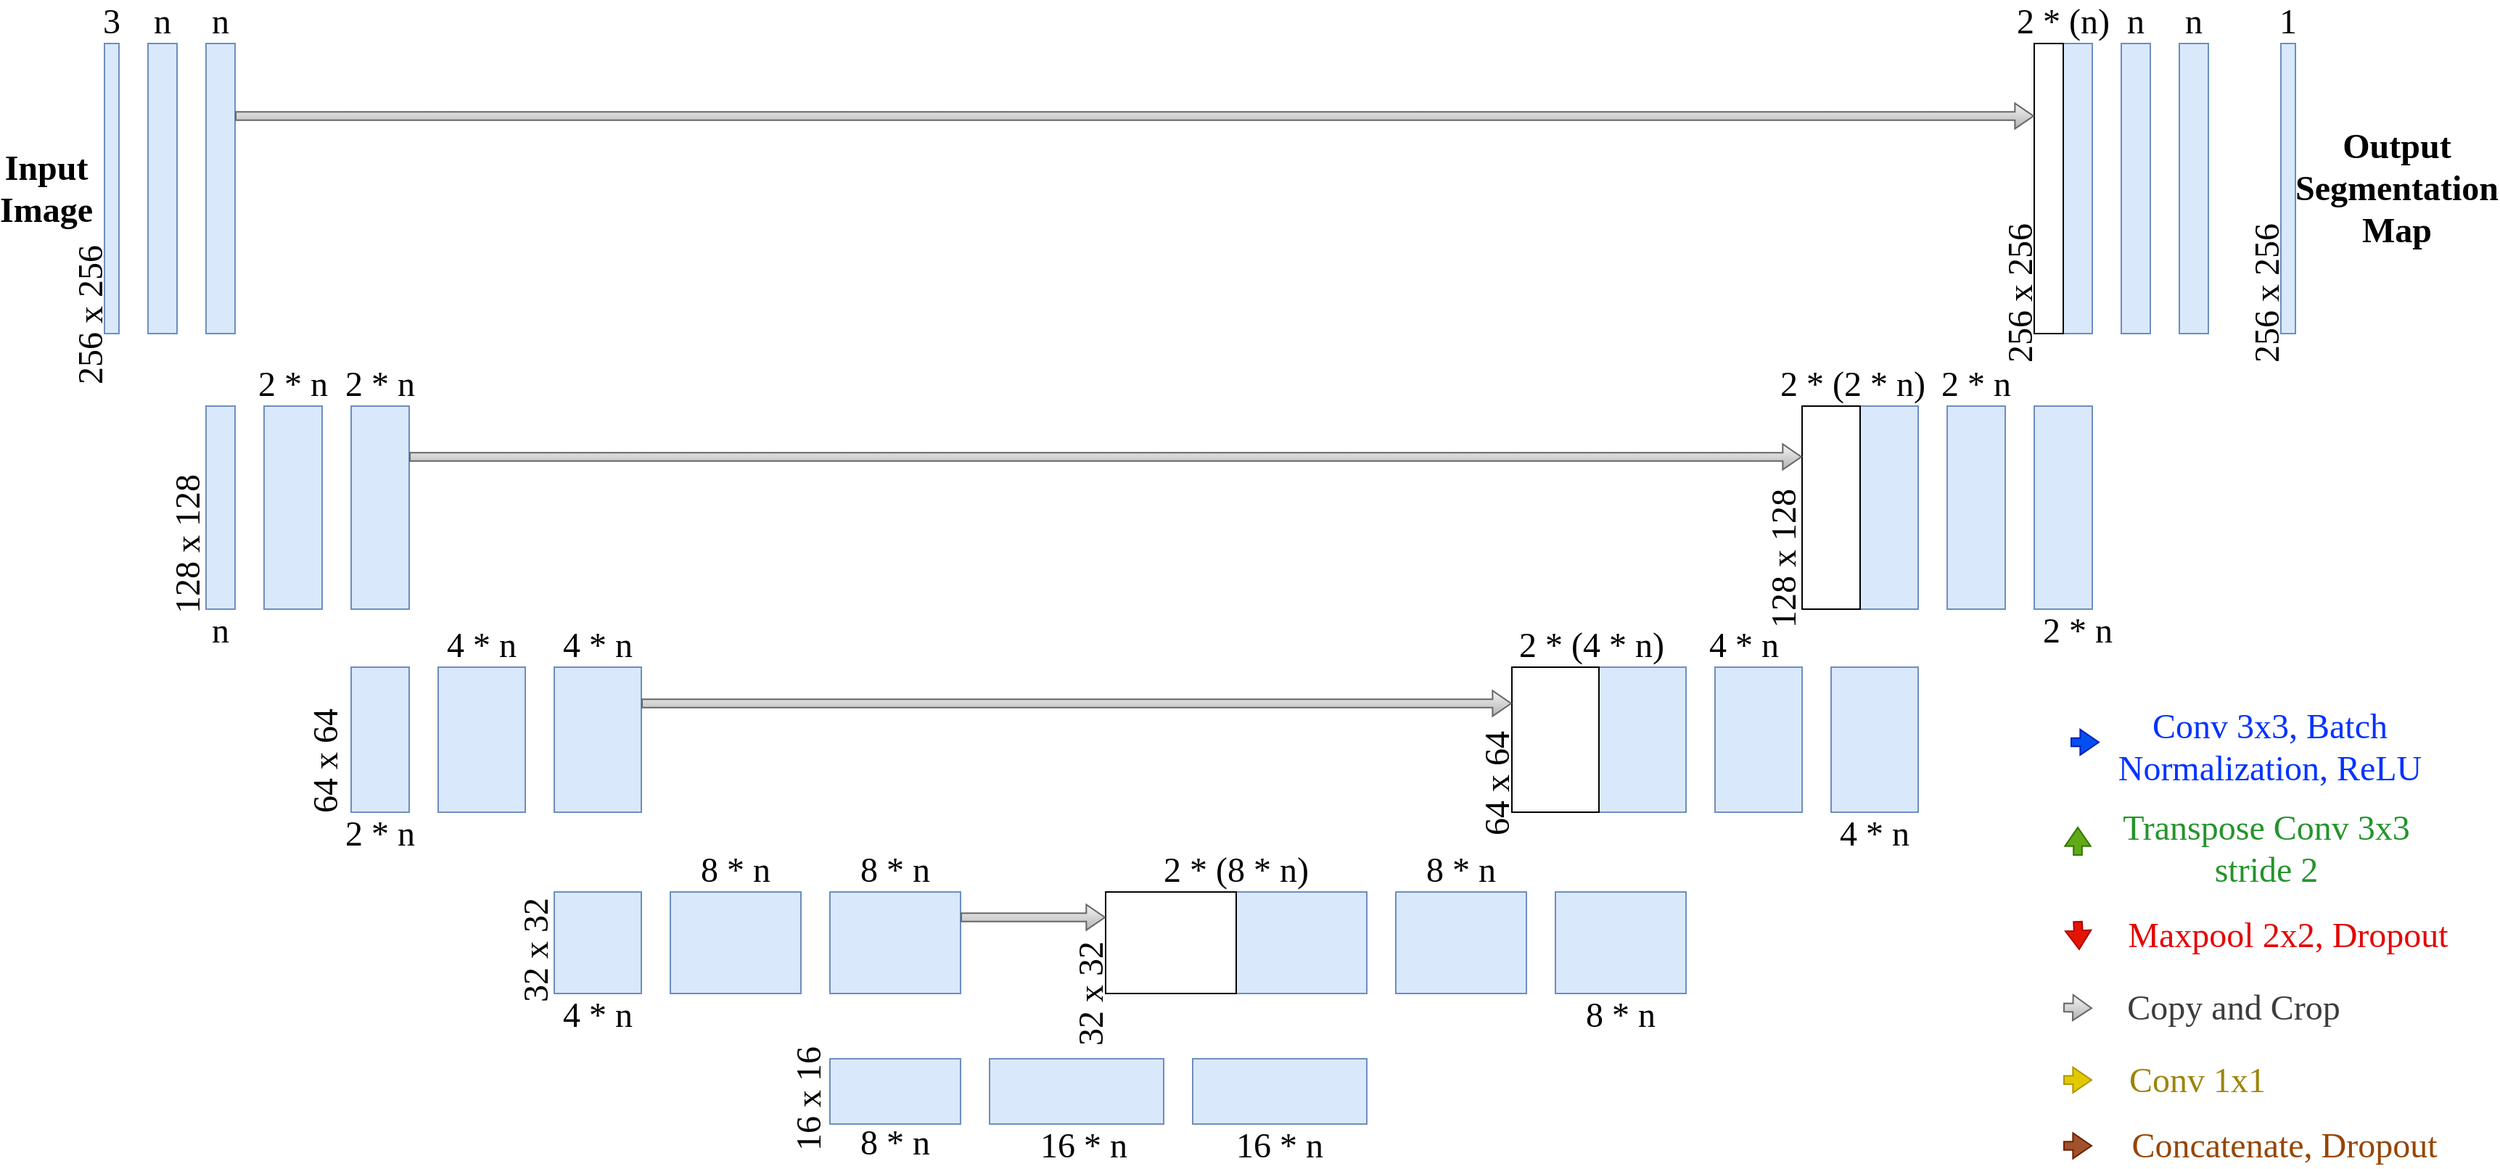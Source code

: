 <mxfile version="21.6.2" type="device">
  <diagram name="Page-1" id="C_Y7xWEh3yCCB8HCRhnX">
    <mxGraphModel dx="1682" dy="903" grid="1" gridSize="10" guides="1" tooltips="1" connect="1" arrows="1" fold="1" page="1" pageScale="1" pageWidth="850" pageHeight="1100" math="0" shadow="0">
      <root>
        <mxCell id="0" />
        <mxCell id="1" parent="0" />
        <mxCell id="G0fqvZPbRlQvlpuGp9LG-1" value="" style="rounded=0;whiteSpace=wrap;html=1;fillColor=#dae8fc;strokeColor=#6c8ebf;fontSize=24;fontFamily=Times New Roman;" parent="1" vertex="1">
          <mxGeometry x="90" y="120" width="10" height="200" as="geometry" />
        </mxCell>
        <mxCell id="G0fqvZPbRlQvlpuGp9LG-2" value="" style="rounded=0;whiteSpace=wrap;html=1;fillColor=#dae8fc;strokeColor=#6c8ebf;fontSize=24;fontFamily=Times New Roman;" parent="1" vertex="1">
          <mxGeometry x="120" y="120" width="20" height="200" as="geometry" />
        </mxCell>
        <mxCell id="G0fqvZPbRlQvlpuGp9LG-3" value="" style="rounded=0;whiteSpace=wrap;html=1;fillColor=#dae8fc;strokeColor=#6c8ebf;fontSize=24;fontFamily=Times New Roman;" parent="1" vertex="1">
          <mxGeometry x="160" y="120" width="20" height="200" as="geometry" />
        </mxCell>
        <mxCell id="G0fqvZPbRlQvlpuGp9LG-4" value="" style="rounded=0;whiteSpace=wrap;html=1;fillColor=#dae8fc;strokeColor=#6c8ebf;fontSize=24;fontFamily=Times New Roman;" parent="1" vertex="1">
          <mxGeometry x="160" y="370" width="20" height="140" as="geometry" />
        </mxCell>
        <mxCell id="G0fqvZPbRlQvlpuGp9LG-5" value="" style="rounded=0;whiteSpace=wrap;html=1;fillColor=#dae8fc;strokeColor=#6c8ebf;fontSize=24;fontFamily=Times New Roman;" parent="1" vertex="1">
          <mxGeometry x="200" y="370" width="40" height="140" as="geometry" />
        </mxCell>
        <mxCell id="G0fqvZPbRlQvlpuGp9LG-6" value="" style="rounded=0;whiteSpace=wrap;html=1;fillColor=#dae8fc;strokeColor=#6c8ebf;fontSize=24;fontFamily=Times New Roman;" parent="1" vertex="1">
          <mxGeometry x="260" y="370" width="40" height="140" as="geometry" />
        </mxCell>
        <mxCell id="G0fqvZPbRlQvlpuGp9LG-7" value="" style="rounded=0;whiteSpace=wrap;html=1;fillColor=#dae8fc;strokeColor=#6c8ebf;fontSize=24;fontFamily=Times New Roman;" parent="1" vertex="1">
          <mxGeometry x="260" y="550" width="40" height="100" as="geometry" />
        </mxCell>
        <mxCell id="G0fqvZPbRlQvlpuGp9LG-8" value="" style="rounded=0;whiteSpace=wrap;html=1;fillColor=#dae8fc;strokeColor=#6c8ebf;fontSize=24;fontFamily=Times New Roman;" parent="1" vertex="1">
          <mxGeometry x="320" y="550" width="60" height="100" as="geometry" />
        </mxCell>
        <mxCell id="G0fqvZPbRlQvlpuGp9LG-9" value="" style="rounded=0;whiteSpace=wrap;html=1;fillColor=#dae8fc;strokeColor=#6c8ebf;fontSize=24;fontFamily=Times New Roman;" parent="1" vertex="1">
          <mxGeometry x="400" y="550" width="60" height="100" as="geometry" />
        </mxCell>
        <mxCell id="G0fqvZPbRlQvlpuGp9LG-14" value="" style="rounded=0;whiteSpace=wrap;html=1;fillColor=#dae8fc;strokeColor=#6c8ebf;fontSize=24;fontFamily=Times New Roman;" parent="1" vertex="1">
          <mxGeometry x="400" y="705" width="60" height="70" as="geometry" />
        </mxCell>
        <mxCell id="G0fqvZPbRlQvlpuGp9LG-15" value="" style="rounded=0;whiteSpace=wrap;html=1;fillColor=#dae8fc;strokeColor=#6c8ebf;fontSize=24;fontFamily=Times New Roman;" parent="1" vertex="1">
          <mxGeometry x="480" y="705" width="90" height="70" as="geometry" />
        </mxCell>
        <mxCell id="G0fqvZPbRlQvlpuGp9LG-16" value="" style="rounded=0;whiteSpace=wrap;html=1;fillColor=#dae8fc;strokeColor=#6c8ebf;fontSize=24;fontFamily=Times New Roman;" parent="1" vertex="1">
          <mxGeometry x="590" y="705" width="90" height="70" as="geometry" />
        </mxCell>
        <mxCell id="G0fqvZPbRlQvlpuGp9LG-17" value="" style="rounded=0;whiteSpace=wrap;html=1;fillColor=#dae8fc;strokeColor=#6c8ebf;fontSize=24;fontFamily=Times New Roman;" parent="1" vertex="1">
          <mxGeometry x="590" y="820" width="90" height="45" as="geometry" />
        </mxCell>
        <mxCell id="G0fqvZPbRlQvlpuGp9LG-18" value="" style="rounded=0;whiteSpace=wrap;html=1;fillColor=#dae8fc;strokeColor=#6c8ebf;fontSize=24;fontFamily=Times New Roman;" parent="1" vertex="1">
          <mxGeometry x="700" y="820" width="120" height="45" as="geometry" />
        </mxCell>
        <mxCell id="G0fqvZPbRlQvlpuGp9LG-19" value="" style="rounded=0;whiteSpace=wrap;html=1;fillColor=#dae8fc;strokeColor=#6c8ebf;fontSize=24;fontFamily=Times New Roman;" parent="1" vertex="1">
          <mxGeometry x="840" y="820" width="120" height="45" as="geometry" />
        </mxCell>
        <mxCell id="G0fqvZPbRlQvlpuGp9LG-20" value="" style="rounded=0;whiteSpace=wrap;html=1;fillColor=#dae8fc;strokeColor=#6c8ebf;fontSize=24;fontFamily=Times New Roman;" parent="1" vertex="1">
          <mxGeometry x="870" y="705" width="90" height="70" as="geometry" />
        </mxCell>
        <mxCell id="G0fqvZPbRlQvlpuGp9LG-21" value="3" style="text;strokeColor=none;align=center;fillColor=none;html=1;verticalAlign=middle;whiteSpace=wrap;rounded=0;fontSize=24;fontFamily=Times New Roman;" parent="1" vertex="1">
          <mxGeometry x="65" y="90" width="60" height="30" as="geometry" />
        </mxCell>
        <mxCell id="G0fqvZPbRlQvlpuGp9LG-22" value="n" style="text;strokeColor=none;align=center;fillColor=none;html=1;verticalAlign=middle;whiteSpace=wrap;rounded=0;fontSize=24;fontFamily=Times New Roman;" parent="1" vertex="1">
          <mxGeometry x="100" y="90" width="60" height="30" as="geometry" />
        </mxCell>
        <mxCell id="G0fqvZPbRlQvlpuGp9LG-23" value="n" style="text;strokeColor=none;align=center;fillColor=none;html=1;verticalAlign=middle;whiteSpace=wrap;rounded=0;fontSize=24;fontFamily=Times New Roman;" parent="1" vertex="1">
          <mxGeometry x="140" y="90" width="60" height="30" as="geometry" />
        </mxCell>
        <mxCell id="G0fqvZPbRlQvlpuGp9LG-24" value="256 x 256" style="text;strokeColor=none;align=center;fillColor=none;html=1;verticalAlign=middle;whiteSpace=wrap;rounded=0;rotation=-90;fontSize=24;fontFamily=Times New Roman;" parent="1" vertex="1">
          <mxGeometry x="27.5" y="292.5" width="105" height="30" as="geometry" />
        </mxCell>
        <mxCell id="G0fqvZPbRlQvlpuGp9LG-27" value="128 x 128" style="text;strokeColor=none;align=center;fillColor=none;html=1;verticalAlign=middle;whiteSpace=wrap;rounded=0;rotation=-90;fontSize=24;fontFamily=Times New Roman;" parent="1" vertex="1">
          <mxGeometry x="95" y="450" width="105" height="30" as="geometry" />
        </mxCell>
        <mxCell id="G0fqvZPbRlQvlpuGp9LG-28" value="n" style="text;strokeColor=none;align=center;fillColor=none;html=1;verticalAlign=middle;whiteSpace=wrap;rounded=0;fontSize=24;fontFamily=Times New Roman;" parent="1" vertex="1">
          <mxGeometry x="140" y="510" width="60" height="30" as="geometry" />
        </mxCell>
        <mxCell id="G0fqvZPbRlQvlpuGp9LG-29" value="2 * n" style="text;strokeColor=none;align=center;fillColor=none;html=1;verticalAlign=middle;whiteSpace=wrap;rounded=0;fontSize=24;fontFamily=Times New Roman;" parent="1" vertex="1">
          <mxGeometry x="190" y="340" width="60" height="30" as="geometry" />
        </mxCell>
        <mxCell id="G0fqvZPbRlQvlpuGp9LG-30" value="2 * n" style="text;strokeColor=none;align=center;fillColor=none;html=1;verticalAlign=middle;whiteSpace=wrap;rounded=0;fontSize=24;fontFamily=Times New Roman;" parent="1" vertex="1">
          <mxGeometry x="250" y="340" width="60" height="30" as="geometry" />
        </mxCell>
        <mxCell id="G0fqvZPbRlQvlpuGp9LG-31" value="2 * n" style="text;strokeColor=none;align=center;fillColor=none;html=1;verticalAlign=middle;whiteSpace=wrap;rounded=0;fontSize=24;fontFamily=Times New Roman;" parent="1" vertex="1">
          <mxGeometry x="250" y="650" width="60" height="30" as="geometry" />
        </mxCell>
        <mxCell id="G0fqvZPbRlQvlpuGp9LG-32" value="64 x 64" style="text;strokeColor=none;align=center;fillColor=none;html=1;verticalAlign=middle;whiteSpace=wrap;rounded=0;rotation=-90;fontSize=24;fontFamily=Times New Roman;" parent="1" vertex="1">
          <mxGeometry x="202.5" y="600" width="80" height="30" as="geometry" />
        </mxCell>
        <mxCell id="G0fqvZPbRlQvlpuGp9LG-33" value="32 x 32" style="text;strokeColor=none;align=center;fillColor=none;html=1;verticalAlign=middle;whiteSpace=wrap;rounded=0;rotation=-90;fontSize=24;fontFamily=Times New Roman;" parent="1" vertex="1">
          <mxGeometry x="350" y="730" width="75" height="30" as="geometry" />
        </mxCell>
        <mxCell id="G0fqvZPbRlQvlpuGp9LG-34" value="16 x 16" style="text;strokeColor=none;align=center;fillColor=none;html=1;verticalAlign=middle;whiteSpace=wrap;rounded=0;rotation=-90;fontSize=24;fontFamily=Times New Roman;" parent="1" vertex="1">
          <mxGeometry x="535" y="832.5" width="80" height="30" as="geometry" />
        </mxCell>
        <mxCell id="G0fqvZPbRlQvlpuGp9LG-35" value="4 * n" style="text;strokeColor=none;align=center;fillColor=none;html=1;verticalAlign=middle;whiteSpace=wrap;rounded=0;fontSize=24;fontFamily=Times New Roman;" parent="1" vertex="1">
          <mxGeometry x="320" y="520" width="60" height="30" as="geometry" />
        </mxCell>
        <mxCell id="G0fqvZPbRlQvlpuGp9LG-36" value="4 * n" style="text;strokeColor=none;align=center;fillColor=none;html=1;verticalAlign=middle;whiteSpace=wrap;rounded=0;fontSize=24;fontFamily=Times New Roman;" parent="1" vertex="1">
          <mxGeometry x="400" y="520" width="60" height="30" as="geometry" />
        </mxCell>
        <mxCell id="G0fqvZPbRlQvlpuGp9LG-37" value="4 * n" style="text;strokeColor=none;align=center;fillColor=none;html=1;verticalAlign=middle;whiteSpace=wrap;rounded=0;fontSize=24;fontFamily=Times New Roman;" parent="1" vertex="1">
          <mxGeometry x="400" y="775" width="60" height="30" as="geometry" />
        </mxCell>
        <mxCell id="G0fqvZPbRlQvlpuGp9LG-38" value="8 * n" style="text;strokeColor=none;align=center;fillColor=none;html=1;verticalAlign=middle;whiteSpace=wrap;rounded=0;fontSize=24;fontFamily=Times New Roman;" parent="1" vertex="1">
          <mxGeometry x="495" y="675" width="60" height="30" as="geometry" />
        </mxCell>
        <mxCell id="G0fqvZPbRlQvlpuGp9LG-39" value="8 * n" style="text;strokeColor=none;align=center;fillColor=none;html=1;verticalAlign=middle;whiteSpace=wrap;rounded=0;fontSize=24;fontFamily=Times New Roman;" parent="1" vertex="1">
          <mxGeometry x="605" y="675" width="60" height="30" as="geometry" />
        </mxCell>
        <mxCell id="G0fqvZPbRlQvlpuGp9LG-40" value="8 * n" style="text;strokeColor=none;align=center;fillColor=none;html=1;verticalAlign=middle;whiteSpace=wrap;rounded=0;fontSize=24;fontFamily=Times New Roman;" parent="1" vertex="1">
          <mxGeometry x="605" y="860" width="60" height="35" as="geometry" />
        </mxCell>
        <mxCell id="G0fqvZPbRlQvlpuGp9LG-41" value="16 * n" style="text;strokeColor=none;align=center;fillColor=none;html=1;verticalAlign=middle;whiteSpace=wrap;rounded=0;fontSize=24;fontFamily=Times New Roman;" parent="1" vertex="1">
          <mxGeometry x="730" y="865" width="70" height="30" as="geometry" />
        </mxCell>
        <mxCell id="G0fqvZPbRlQvlpuGp9LG-42" value="16 * n" style="text;strokeColor=none;align=center;fillColor=none;html=1;verticalAlign=middle;whiteSpace=wrap;rounded=0;fontSize=24;fontFamily=Times New Roman;" parent="1" vertex="1">
          <mxGeometry x="865" y="865" width="70" height="30" as="geometry" />
        </mxCell>
        <mxCell id="G0fqvZPbRlQvlpuGp9LG-45" value="" style="rounded=0;whiteSpace=wrap;html=1;fontSize=24;fontFamily=Times New Roman;" parent="1" vertex="1">
          <mxGeometry x="780" y="705" width="90" height="70" as="geometry" />
        </mxCell>
        <mxCell id="G0fqvZPbRlQvlpuGp9LG-46" value="2 * (8 * n)" style="text;strokeColor=none;align=center;fillColor=none;html=1;verticalAlign=middle;whiteSpace=wrap;rounded=0;fontSize=24;fontFamily=Times New Roman;" parent="1" vertex="1">
          <mxGeometry x="800" y="675" width="140" height="30" as="geometry" />
        </mxCell>
        <mxCell id="G0fqvZPbRlQvlpuGp9LG-49" value="" style="rounded=0;whiteSpace=wrap;html=1;fillColor=#dae8fc;strokeColor=#6c8ebf;fontSize=24;fontFamily=Times New Roman;" parent="1" vertex="1">
          <mxGeometry x="980" y="705" width="90" height="70" as="geometry" />
        </mxCell>
        <mxCell id="G0fqvZPbRlQvlpuGp9LG-51" value="" style="rounded=0;whiteSpace=wrap;html=1;fillColor=#dae8fc;strokeColor=#6c8ebf;fontSize=24;fontFamily=Times New Roman;" parent="1" vertex="1">
          <mxGeometry x="1090" y="705" width="90" height="70" as="geometry" />
        </mxCell>
        <mxCell id="G0fqvZPbRlQvlpuGp9LG-52" value="" style="rounded=0;whiteSpace=wrap;html=1;fillColor=#dae8fc;strokeColor=#6c8ebf;fontSize=24;fontFamily=Times New Roman;" parent="1" vertex="1">
          <mxGeometry x="1120" y="550" width="60" height="100" as="geometry" />
        </mxCell>
        <mxCell id="G0fqvZPbRlQvlpuGp9LG-53" value="" style="rounded=0;whiteSpace=wrap;html=1;fontSize=24;fontFamily=Times New Roman;" parent="1" vertex="1">
          <mxGeometry x="1060" y="550" width="60" height="100" as="geometry" />
        </mxCell>
        <mxCell id="G0fqvZPbRlQvlpuGp9LG-54" value="64 x 64" style="text;strokeColor=none;align=center;fillColor=none;html=1;verticalAlign=middle;whiteSpace=wrap;rounded=0;rotation=-90;fontSize=24;fontFamily=Times New Roman;" parent="1" vertex="1">
          <mxGeometry x="1010" y="615" width="80" height="30" as="geometry" />
        </mxCell>
        <mxCell id="G0fqvZPbRlQvlpuGp9LG-55" value="32 x 32" style="text;strokeColor=none;align=center;fillColor=none;html=1;verticalAlign=middle;whiteSpace=wrap;rounded=0;rotation=-90;fontSize=24;fontFamily=Times New Roman;" parent="1" vertex="1">
          <mxGeometry x="730" y="760" width="80" height="30" as="geometry" />
        </mxCell>
        <mxCell id="G0fqvZPbRlQvlpuGp9LG-56" value="8 * n" style="text;strokeColor=none;align=center;fillColor=none;html=1;verticalAlign=middle;whiteSpace=wrap;rounded=0;fontSize=24;fontFamily=Times New Roman;" parent="1" vertex="1">
          <mxGeometry x="995" y="675" width="60" height="30" as="geometry" />
        </mxCell>
        <mxCell id="G0fqvZPbRlQvlpuGp9LG-57" value="8 * n" style="text;strokeColor=none;align=center;fillColor=none;html=1;verticalAlign=middle;whiteSpace=wrap;rounded=0;fontSize=24;fontFamily=Times New Roman;" parent="1" vertex="1">
          <mxGeometry x="1105" y="775" width="60" height="30" as="geometry" />
        </mxCell>
        <mxCell id="G0fqvZPbRlQvlpuGp9LG-58" value="2 * (4 * n)" style="text;strokeColor=none;align=center;fillColor=none;html=1;verticalAlign=middle;whiteSpace=wrap;rounded=0;fontSize=24;fontFamily=Times New Roman;" parent="1" vertex="1">
          <mxGeometry x="1060" y="520" width="110" height="30" as="geometry" />
        </mxCell>
        <mxCell id="G0fqvZPbRlQvlpuGp9LG-59" value="" style="rounded=0;whiteSpace=wrap;html=1;fillColor=#dae8fc;strokeColor=#6c8ebf;fontSize=24;fontFamily=Times New Roman;" parent="1" vertex="1">
          <mxGeometry x="1200" y="550" width="60" height="100" as="geometry" />
        </mxCell>
        <mxCell id="G0fqvZPbRlQvlpuGp9LG-61" value="" style="rounded=0;whiteSpace=wrap;html=1;fillColor=#dae8fc;strokeColor=#6c8ebf;fontSize=24;fontFamily=Times New Roman;" parent="1" vertex="1">
          <mxGeometry x="1280" y="550" width="60" height="100" as="geometry" />
        </mxCell>
        <mxCell id="G0fqvZPbRlQvlpuGp9LG-63" value="4 * n" style="text;strokeColor=none;align=center;fillColor=none;html=1;verticalAlign=middle;whiteSpace=wrap;rounded=0;fontSize=24;fontFamily=Times New Roman;" parent="1" vertex="1">
          <mxGeometry x="1190" y="520" width="60" height="30" as="geometry" />
        </mxCell>
        <mxCell id="G0fqvZPbRlQvlpuGp9LG-64" value="4 * n" style="text;strokeColor=none;align=center;fillColor=none;html=1;verticalAlign=middle;whiteSpace=wrap;rounded=0;fontSize=24;fontFamily=Times New Roman;" parent="1" vertex="1">
          <mxGeometry x="1280" y="650" width="60" height="30" as="geometry" />
        </mxCell>
        <mxCell id="G0fqvZPbRlQvlpuGp9LG-65" value="" style="rounded=0;whiteSpace=wrap;html=1;fillColor=#dae8fc;strokeColor=#6c8ebf;fontSize=24;fontFamily=Times New Roman;" parent="1" vertex="1">
          <mxGeometry x="1300" y="370" width="40" height="140" as="geometry" />
        </mxCell>
        <mxCell id="G0fqvZPbRlQvlpuGp9LG-66" value="" style="rounded=0;whiteSpace=wrap;html=1;fontSize=24;fontFamily=Times New Roman;" parent="1" vertex="1">
          <mxGeometry x="1260" y="370" width="40" height="140" as="geometry" />
        </mxCell>
        <mxCell id="G0fqvZPbRlQvlpuGp9LG-67" value="2 * (2 * n)" style="text;strokeColor=none;align=center;fillColor=none;html=1;verticalAlign=middle;whiteSpace=wrap;rounded=0;fontSize=24;fontFamily=Times New Roman;" parent="1" vertex="1">
          <mxGeometry x="1240" y="340" width="110" height="30" as="geometry" />
        </mxCell>
        <mxCell id="G0fqvZPbRlQvlpuGp9LG-68" value="128 x 128" style="text;strokeColor=none;align=center;fillColor=none;html=1;verticalAlign=middle;whiteSpace=wrap;rounded=0;rotation=-90;fontSize=24;fontFamily=Times New Roman;" parent="1" vertex="1">
          <mxGeometry x="1195" y="460" width="105" height="30" as="geometry" />
        </mxCell>
        <mxCell id="G0fqvZPbRlQvlpuGp9LG-69" value="" style="rounded=0;whiteSpace=wrap;html=1;fillColor=#dae8fc;strokeColor=#6c8ebf;fontSize=24;fontFamily=Times New Roman;" parent="1" vertex="1">
          <mxGeometry x="1360" y="370" width="40" height="140" as="geometry" />
        </mxCell>
        <mxCell id="G0fqvZPbRlQvlpuGp9LG-71" value="" style="rounded=0;whiteSpace=wrap;html=1;fillColor=#dae8fc;strokeColor=#6c8ebf;fontSize=24;fontFamily=Times New Roman;" parent="1" vertex="1">
          <mxGeometry x="1420" y="370" width="40" height="140" as="geometry" />
        </mxCell>
        <mxCell id="G0fqvZPbRlQvlpuGp9LG-73" value="2 * n" style="text;strokeColor=none;align=center;fillColor=none;html=1;verticalAlign=middle;whiteSpace=wrap;rounded=0;fontSize=24;fontFamily=Times New Roman;" parent="1" vertex="1">
          <mxGeometry x="1350" y="340" width="60" height="30" as="geometry" />
        </mxCell>
        <mxCell id="G0fqvZPbRlQvlpuGp9LG-74" value="2 * n" style="text;strokeColor=none;align=center;fillColor=none;html=1;verticalAlign=middle;whiteSpace=wrap;rounded=0;fontSize=24;fontFamily=Times New Roman;" parent="1" vertex="1">
          <mxGeometry x="1420" y="510" width="60" height="30" as="geometry" />
        </mxCell>
        <mxCell id="G0fqvZPbRlQvlpuGp9LG-75" value="" style="rounded=0;whiteSpace=wrap;html=1;fillColor=#dae8fc;strokeColor=#6c8ebf;fontSize=24;fontFamily=Times New Roman;" parent="1" vertex="1">
          <mxGeometry x="1440" y="120" width="20" height="200" as="geometry" />
        </mxCell>
        <mxCell id="G0fqvZPbRlQvlpuGp9LG-76" value="" style="rounded=0;whiteSpace=wrap;html=1;fontSize=24;fontFamily=Times New Roman;" parent="1" vertex="1">
          <mxGeometry x="1420" y="120" width="20" height="200" as="geometry" />
        </mxCell>
        <mxCell id="G0fqvZPbRlQvlpuGp9LG-77" value="2 * (n)" style="text;strokeColor=none;align=center;fillColor=none;html=1;verticalAlign=middle;whiteSpace=wrap;rounded=0;fontSize=24;fontFamily=Times New Roman;" parent="1" vertex="1">
          <mxGeometry x="1405" y="90" width="70" height="30" as="geometry" />
        </mxCell>
        <mxCell id="G0fqvZPbRlQvlpuGp9LG-78" value="" style="rounded=0;whiteSpace=wrap;html=1;fillColor=#dae8fc;strokeColor=#6c8ebf;fontSize=24;fontFamily=Times New Roman;" parent="1" vertex="1">
          <mxGeometry x="1480" y="120" width="20" height="200" as="geometry" />
        </mxCell>
        <mxCell id="G0fqvZPbRlQvlpuGp9LG-79" value="" style="rounded=0;whiteSpace=wrap;html=1;fillColor=#dae8fc;strokeColor=#6c8ebf;fontSize=24;fontFamily=Times New Roman;" parent="1" vertex="1">
          <mxGeometry x="1520" y="120" width="20" height="200" as="geometry" />
        </mxCell>
        <mxCell id="G0fqvZPbRlQvlpuGp9LG-80" value="256 x 256" style="text;strokeColor=none;align=center;fillColor=none;html=1;verticalAlign=middle;whiteSpace=wrap;rounded=0;rotation=-90;fontSize=24;fontFamily=Times New Roman;" parent="1" vertex="1">
          <mxGeometry x="1357.5" y="277.5" width="105" height="30" as="geometry" />
        </mxCell>
        <mxCell id="G0fqvZPbRlQvlpuGp9LG-83" value="n" style="text;strokeColor=none;align=center;fillColor=none;html=1;verticalAlign=middle;whiteSpace=wrap;rounded=0;fontSize=24;fontFamily=Times New Roman;" parent="1" vertex="1">
          <mxGeometry x="1460" y="90" width="60" height="30" as="geometry" />
        </mxCell>
        <mxCell id="G0fqvZPbRlQvlpuGp9LG-84" value="n" style="text;strokeColor=none;align=center;fillColor=none;html=1;verticalAlign=middle;whiteSpace=wrap;rounded=0;fontSize=24;fontFamily=Times New Roman;" parent="1" vertex="1">
          <mxGeometry x="1500" y="90" width="60" height="30" as="geometry" />
        </mxCell>
        <mxCell id="G0fqvZPbRlQvlpuGp9LG-85" value="" style="rounded=0;whiteSpace=wrap;html=1;fillColor=#dae8fc;strokeColor=#6c8ebf;fontSize=24;fontFamily=Times New Roman;" parent="1" vertex="1">
          <mxGeometry x="1590" y="120" width="10" height="200" as="geometry" />
        </mxCell>
        <mxCell id="G0fqvZPbRlQvlpuGp9LG-86" value="1" style="text;strokeColor=none;align=center;fillColor=none;html=1;verticalAlign=middle;whiteSpace=wrap;rounded=0;fontSize=24;fontFamily=Times New Roman;" parent="1" vertex="1">
          <mxGeometry x="1565" y="90" width="60" height="30" as="geometry" />
        </mxCell>
        <mxCell id="G0fqvZPbRlQvlpuGp9LG-87" value="256 x 256" style="text;strokeColor=none;align=center;fillColor=none;html=1;verticalAlign=middle;whiteSpace=wrap;rounded=0;rotation=-90;fontSize=24;fontFamily=Times New Roman;" parent="1" vertex="1">
          <mxGeometry x="1527.5" y="277.5" width="105" height="30" as="geometry" />
        </mxCell>
        <mxCell id="G0fqvZPbRlQvlpuGp9LG-88" value="&lt;b style=&quot;font-size: 24px;&quot;&gt;Input Image&lt;/b&gt;" style="text;strokeColor=none;align=center;fillColor=none;html=1;verticalAlign=middle;whiteSpace=wrap;rounded=0;fontSize=24;fontFamily=Times New Roman;" parent="1" vertex="1">
          <mxGeometry x="20" y="205" width="60" height="30" as="geometry" />
        </mxCell>
        <mxCell id="G0fqvZPbRlQvlpuGp9LG-89" value="&lt;b style=&quot;font-size: 24px;&quot;&gt;Output Segmentation Map&lt;/b&gt;" style="text;strokeColor=none;align=center;fillColor=none;html=1;verticalAlign=middle;whiteSpace=wrap;rounded=0;fontSize=24;fontFamily=Times New Roman;" parent="1" vertex="1">
          <mxGeometry x="1640" y="205" width="60" height="30" as="geometry" />
        </mxCell>
        <mxCell id="G0fqvZPbRlQvlpuGp9LG-116" value="" style="shape=flexArrow;endArrow=classic;html=1;rounded=0;exitX=1;exitY=0.25;exitDx=0;exitDy=0;endWidth=10.833;endSize=3.942;width=5.833;fillColor=#f5f5f5;gradientColor=#b3b3b3;strokeColor=#666666;entryX=0;entryY=0.25;entryDx=0;entryDy=0;fontSize=24;fontFamily=Times New Roman;" parent="1" source="G0fqvZPbRlQvlpuGp9LG-9" target="G0fqvZPbRlQvlpuGp9LG-53" edge="1">
          <mxGeometry width="50" height="50" relative="1" as="geometry">
            <mxPoint x="380" y="215" as="sourcePoint" />
            <mxPoint x="650" y="225" as="targetPoint" />
          </mxGeometry>
        </mxCell>
        <mxCell id="G0fqvZPbRlQvlpuGp9LG-117" value="" style="shape=flexArrow;endArrow=classic;html=1;rounded=0;exitX=1;exitY=0.25;exitDx=0;exitDy=0;endWidth=10.833;endSize=3.942;width=5.833;fillColor=#f5f5f5;gradientColor=#b3b3b3;strokeColor=#666666;entryX=0;entryY=0.25;entryDx=0;entryDy=0;fontSize=24;fontFamily=Times New Roman;" parent="1" source="G0fqvZPbRlQvlpuGp9LG-6" target="G0fqvZPbRlQvlpuGp9LG-66" edge="1">
          <mxGeometry width="50" height="50" relative="1" as="geometry">
            <mxPoint x="390" y="225" as="sourcePoint" />
            <mxPoint x="660" y="235" as="targetPoint" />
          </mxGeometry>
        </mxCell>
        <mxCell id="G0fqvZPbRlQvlpuGp9LG-118" value="" style="shape=flexArrow;endArrow=classic;html=1;rounded=0;exitX=1;exitY=0.25;exitDx=0;exitDy=0;endWidth=10.833;endSize=3.942;width=5.833;fillColor=#f5f5f5;gradientColor=#b3b3b3;strokeColor=#666666;entryX=0;entryY=0.25;entryDx=0;entryDy=0;fontSize=24;fontFamily=Times New Roman;" parent="1" source="G0fqvZPbRlQvlpuGp9LG-3" target="G0fqvZPbRlQvlpuGp9LG-76" edge="1">
          <mxGeometry width="50" height="50" relative="1" as="geometry">
            <mxPoint x="400" y="235" as="sourcePoint" />
            <mxPoint x="670" y="245" as="targetPoint" />
          </mxGeometry>
        </mxCell>
        <mxCell id="G0fqvZPbRlQvlpuGp9LG-119" value="" style="shape=flexArrow;endArrow=classic;html=1;rounded=0;exitX=1;exitY=0.25;exitDx=0;exitDy=0;endWidth=10.833;endSize=3.942;width=5.833;fillColor=#f5f5f5;gradientColor=#b3b3b3;strokeColor=#666666;entryX=0;entryY=0.25;entryDx=0;entryDy=0;fontSize=24;fontFamily=Times New Roman;" parent="1" source="G0fqvZPbRlQvlpuGp9LG-16" target="G0fqvZPbRlQvlpuGp9LG-45" edge="1">
          <mxGeometry width="50" height="50" relative="1" as="geometry">
            <mxPoint x="690" y="650" as="sourcePoint" />
            <mxPoint x="740" y="650" as="targetPoint" />
          </mxGeometry>
        </mxCell>
        <mxCell id="G0fqvZPbRlQvlpuGp9LG-128" value="" style="shape=flexArrow;endArrow=classic;html=1;rounded=0;exitX=1;exitY=0.5;exitDx=0;exitDy=0;endWidth=10.833;endSize=3.942;width=5.833;fillColor=#0050ef;strokeColor=#001DBC;fontSize=24;fontFamily=Times New Roman;" parent="1" edge="1">
          <mxGeometry width="50" height="50" relative="1" as="geometry">
            <mxPoint x="1445" y="601.76" as="sourcePoint" />
            <mxPoint x="1465" y="601.76" as="targetPoint" />
          </mxGeometry>
        </mxCell>
        <mxCell id="G0fqvZPbRlQvlpuGp9LG-129" value="" style="shape=flexArrow;endArrow=classic;html=1;rounded=0;endWidth=10.833;endSize=3.942;width=5.833;fillColor=#60a917;strokeColor=#2D7600;fontSize=24;fontFamily=Times New Roman;" parent="1" edge="1">
          <mxGeometry width="50" height="50" relative="1" as="geometry">
            <mxPoint x="1450" y="680" as="sourcePoint" />
            <mxPoint x="1450" y="660" as="targetPoint" />
          </mxGeometry>
        </mxCell>
        <mxCell id="G0fqvZPbRlQvlpuGp9LG-130" value="" style="shape=flexArrow;endArrow=classic;html=1;rounded=0;exitX=0.5;exitY=1;exitDx=0;exitDy=0;endWidth=10.833;endSize=3.942;width=5.833;fillColor=#e51400;strokeColor=#B20000;fontSize=24;fontFamily=Times New Roman;" parent="1" edge="1">
          <mxGeometry width="50" height="50" relative="1" as="geometry">
            <mxPoint x="1450" y="725" as="sourcePoint" />
            <mxPoint x="1451" y="745" as="targetPoint" />
          </mxGeometry>
        </mxCell>
        <mxCell id="G0fqvZPbRlQvlpuGp9LG-131" value="" style="shape=flexArrow;endArrow=classic;html=1;rounded=0;exitX=1;exitY=0.5;exitDx=0;exitDy=0;endWidth=10.833;endSize=3.942;width=5.833;fillColor=#f5f5f5;gradientColor=#b3b3b3;strokeColor=#666666;fontSize=24;fontFamily=Times New Roman;" parent="1" edge="1">
          <mxGeometry width="50" height="50" relative="1" as="geometry">
            <mxPoint x="1440" y="784.63" as="sourcePoint" />
            <mxPoint x="1460" y="785.06" as="targetPoint" />
          </mxGeometry>
        </mxCell>
        <mxCell id="G0fqvZPbRlQvlpuGp9LG-132" value="" style="shape=flexArrow;endArrow=classic;html=1;rounded=0;exitX=1;exitY=0.5;exitDx=0;exitDy=0;endWidth=10.833;endSize=3.942;width=5.833;fillColor=#e3c800;strokeColor=#B09500;fontSize=24;fontFamily=Times New Roman;" parent="1" edge="1">
          <mxGeometry width="50" height="50" relative="1" as="geometry">
            <mxPoint x="1440" y="834.63" as="sourcePoint" />
            <mxPoint x="1460" y="834.63" as="targetPoint" />
          </mxGeometry>
        </mxCell>
        <mxCell id="G0fqvZPbRlQvlpuGp9LG-133" value="Conv 3x3, Batch Normalization, ReLU" style="text;strokeColor=none;align=center;fillColor=none;html=1;verticalAlign=middle;whiteSpace=wrap;rounded=0;fontSize=24;fontColor=#0033ff;fontFamily=Times New Roman;" parent="1" vertex="1">
          <mxGeometry x="1475" y="590" width="215" height="30" as="geometry" />
        </mxCell>
        <mxCell id="G0fqvZPbRlQvlpuGp9LG-136" value="Maxpool 2x2, Dropout" style="text;strokeColor=none;align=center;fillColor=none;html=1;verticalAlign=middle;whiteSpace=wrap;rounded=0;fontSize=24;fontColor=#e50606;fontFamily=Times New Roman;" parent="1" vertex="1">
          <mxGeometry x="1480" y="720" width="230" height="30" as="geometry" />
        </mxCell>
        <mxCell id="G0fqvZPbRlQvlpuGp9LG-137" value="Conv 1x1" style="text;strokeColor=none;align=center;fillColor=none;html=1;verticalAlign=middle;whiteSpace=wrap;rounded=0;fontSize=24;fontColor=#9d850b;fontFamily=Times New Roman;" parent="1" vertex="1">
          <mxGeometry x="1480" y="820" width="105" height="30" as="geometry" />
        </mxCell>
        <mxCell id="G0fqvZPbRlQvlpuGp9LG-138" value="Copy and Crop" style="text;strokeColor=none;align=center;fillColor=none;html=1;verticalAlign=middle;whiteSpace=wrap;rounded=0;fontSize=24;fontColor=#3d3d3d;fontFamily=Times New Roman;" parent="1" vertex="1">
          <mxGeometry x="1480" y="770" width="155" height="30" as="geometry" />
        </mxCell>
        <mxCell id="G0fqvZPbRlQvlpuGp9LG-139" value="Transpose Conv 3x3 stride 2" style="text;strokeColor=none;align=center;fillColor=none;html=1;verticalAlign=middle;whiteSpace=wrap;rounded=0;fontSize=24;fontColor=#24942b;fontFamily=Times New Roman;" parent="1" vertex="1">
          <mxGeometry x="1480" y="660" width="200" height="30" as="geometry" />
        </mxCell>
        <mxCell id="G0fqvZPbRlQvlpuGp9LG-146" value="" style="shape=flexArrow;endArrow=classic;html=1;rounded=0;endWidth=10.833;endSize=3.942;width=5.833;fillColor=#a0522d;strokeColor=#6D1F00;fontSize=24;fontFamily=Times New Roman;" parent="1" edge="1">
          <mxGeometry width="50" height="50" relative="1" as="geometry">
            <mxPoint x="1440" y="880" as="sourcePoint" />
            <mxPoint x="1460" y="880" as="targetPoint" />
          </mxGeometry>
        </mxCell>
        <mxCell id="G0fqvZPbRlQvlpuGp9LG-147" value="Concatenate, Dropout" style="text;strokeColor=none;align=center;fillColor=none;html=1;verticalAlign=middle;whiteSpace=wrap;rounded=0;fontSize=24;fontColor=#974502;fontFamily=Times New Roman;" parent="1" vertex="1">
          <mxGeometry x="1485" y="865" width="215" height="30" as="geometry" />
        </mxCell>
      </root>
    </mxGraphModel>
  </diagram>
</mxfile>
